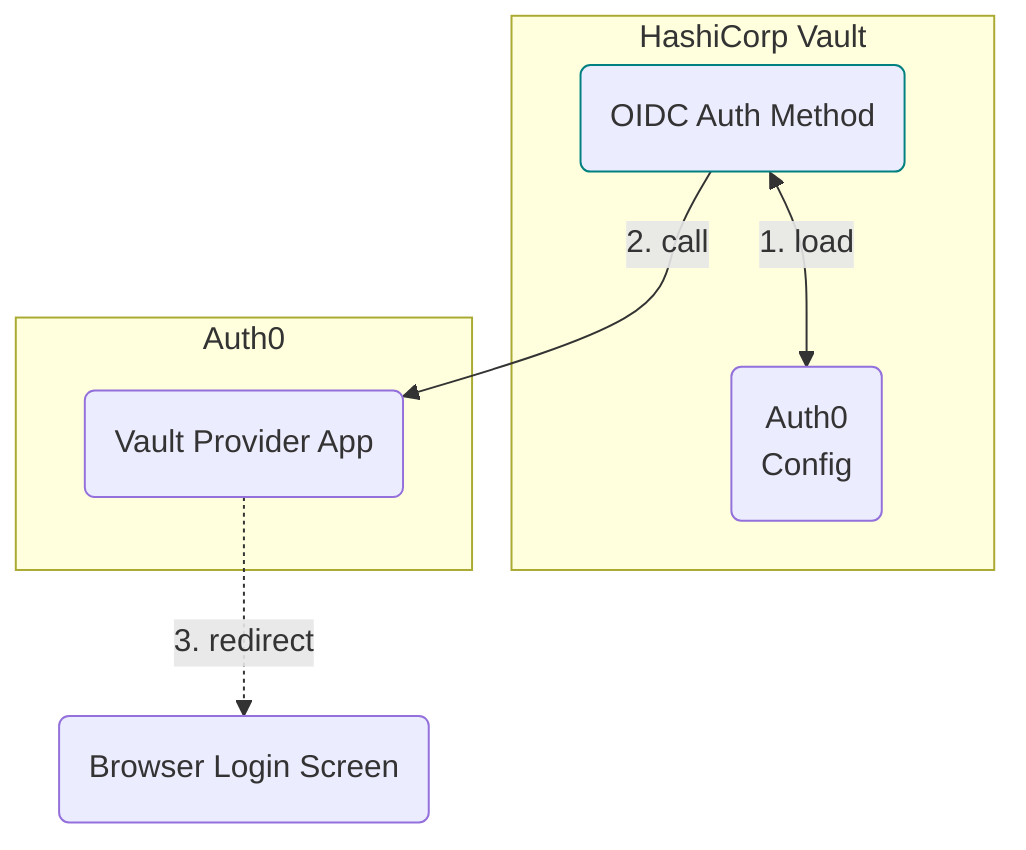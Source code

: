graph TB;

subgraph HashiCorp Vault
OIDC-auth-method(OIDC Auth Method) <-->|1. load| Auth0-Config(Auth0 <br/> Config)
end

subgraph Auth0
    OIDC-auth-method -->|2. call| Vault-Provider-App
end

Vault-Provider-App(Vault Provider App) .-> |3. redirect| Login-Screen(Browser Login Screen)

style OIDC-auth-method fill:balck,stroke:teal,stroke-width:1px